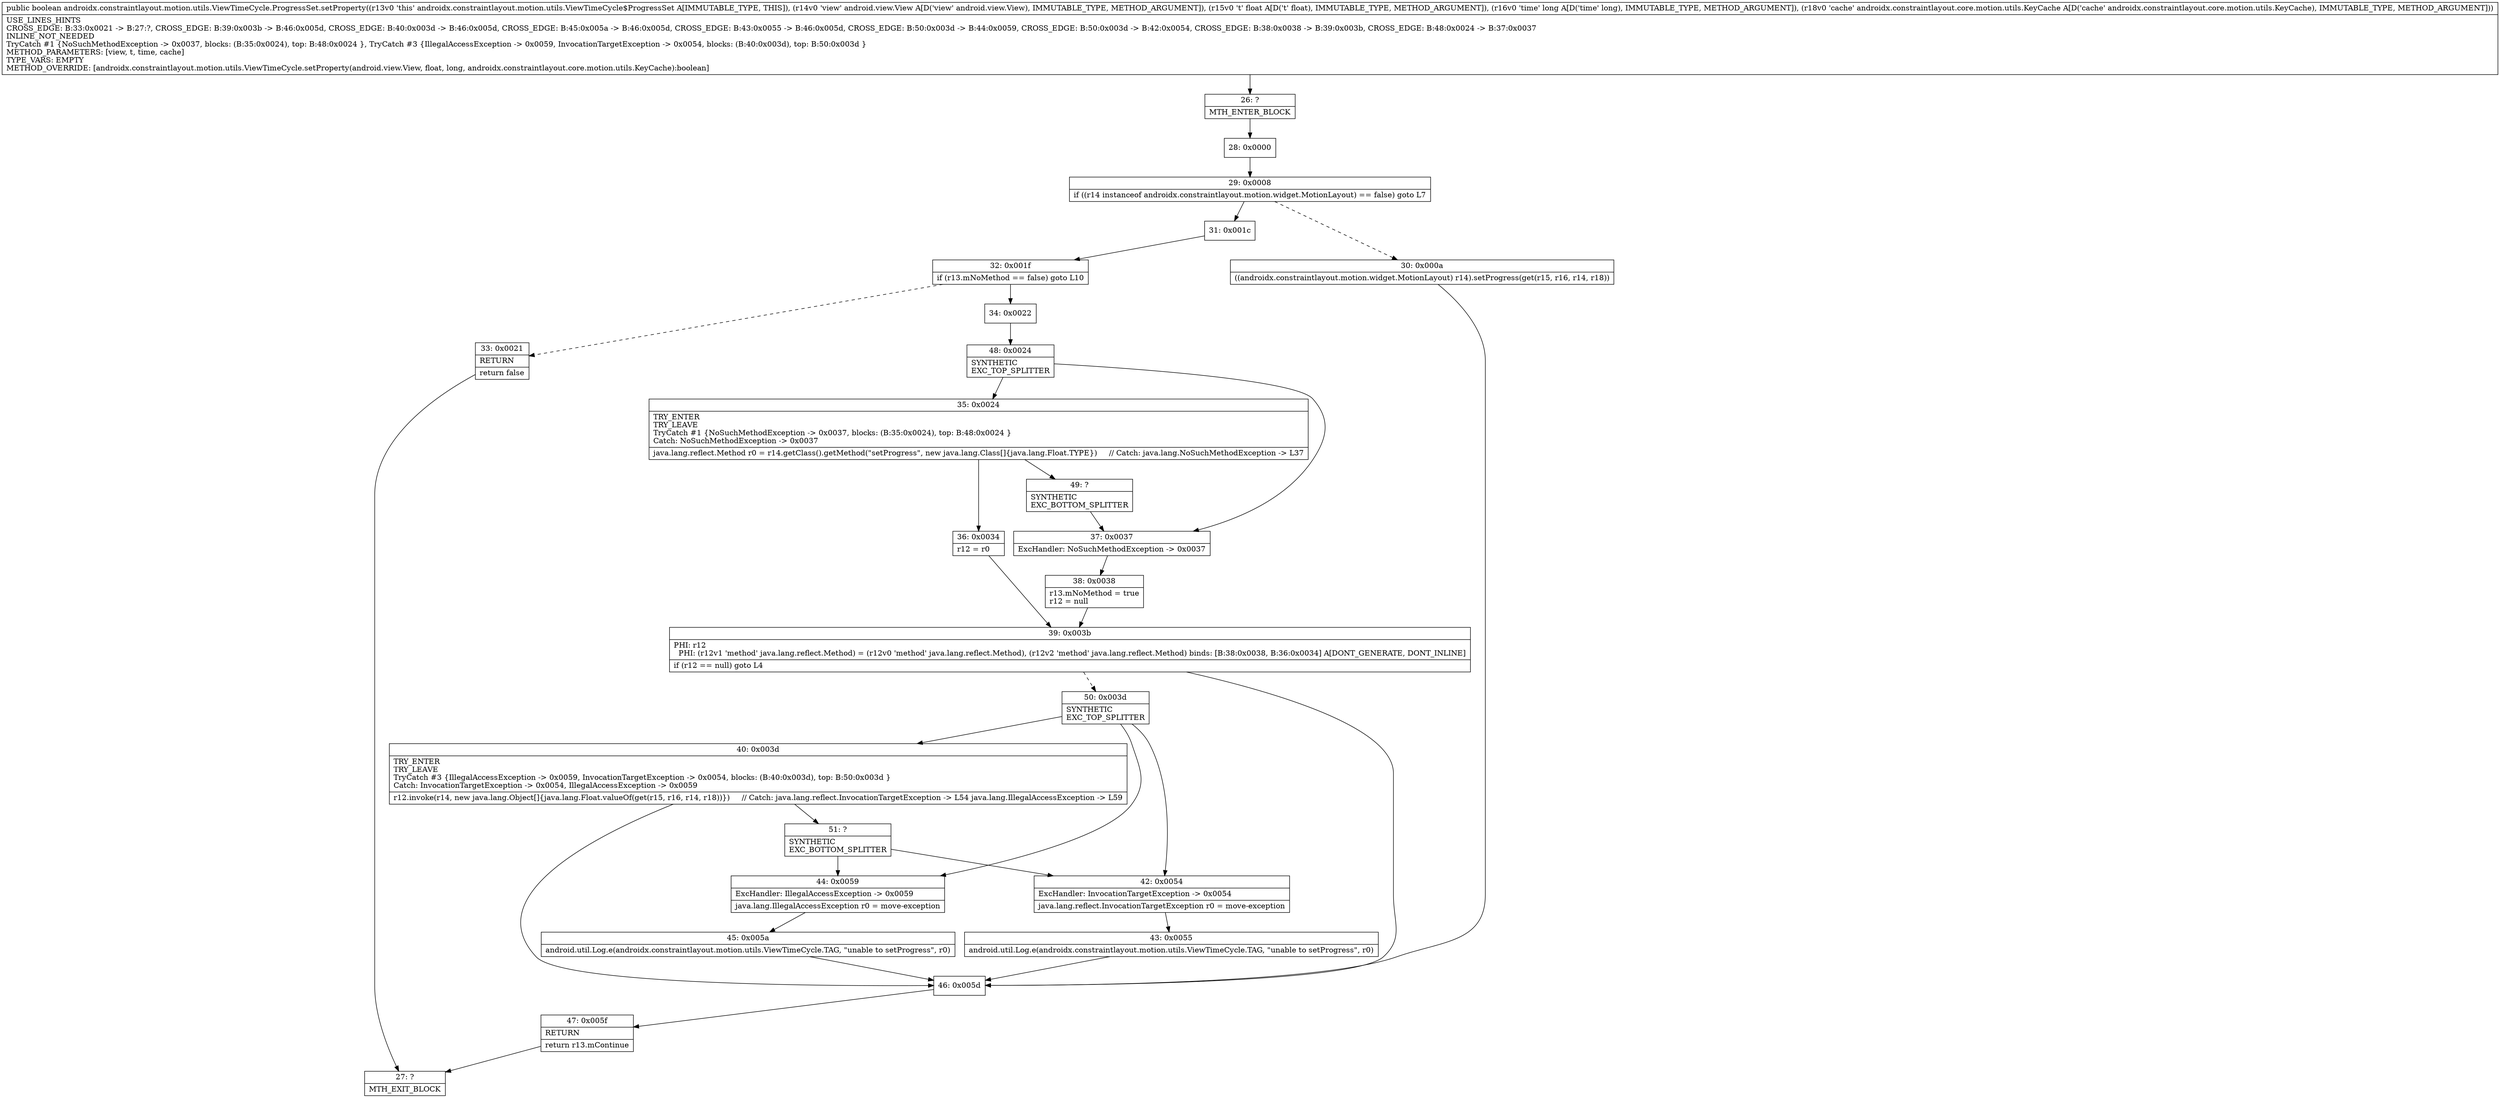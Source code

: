 digraph "CFG forandroidx.constraintlayout.motion.utils.ViewTimeCycle.ProgressSet.setProperty(Landroid\/view\/View;FJLandroidx\/constraintlayout\/core\/motion\/utils\/KeyCache;)Z" {
Node_26 [shape=record,label="{26\:\ ?|MTH_ENTER_BLOCK\l}"];
Node_28 [shape=record,label="{28\:\ 0x0000}"];
Node_29 [shape=record,label="{29\:\ 0x0008|if ((r14 instanceof androidx.constraintlayout.motion.widget.MotionLayout) == false) goto L7\l}"];
Node_30 [shape=record,label="{30\:\ 0x000a|((androidx.constraintlayout.motion.widget.MotionLayout) r14).setProgress(get(r15, r16, r14, r18))\l}"];
Node_46 [shape=record,label="{46\:\ 0x005d}"];
Node_47 [shape=record,label="{47\:\ 0x005f|RETURN\l|return r13.mContinue\l}"];
Node_27 [shape=record,label="{27\:\ ?|MTH_EXIT_BLOCK\l}"];
Node_31 [shape=record,label="{31\:\ 0x001c}"];
Node_32 [shape=record,label="{32\:\ 0x001f|if (r13.mNoMethod == false) goto L10\l}"];
Node_33 [shape=record,label="{33\:\ 0x0021|RETURN\l|return false\l}"];
Node_34 [shape=record,label="{34\:\ 0x0022}"];
Node_48 [shape=record,label="{48\:\ 0x0024|SYNTHETIC\lEXC_TOP_SPLITTER\l}"];
Node_35 [shape=record,label="{35\:\ 0x0024|TRY_ENTER\lTRY_LEAVE\lTryCatch #1 \{NoSuchMethodException \-\> 0x0037, blocks: (B:35:0x0024), top: B:48:0x0024 \}\lCatch: NoSuchMethodException \-\> 0x0037\l|java.lang.reflect.Method r0 = r14.getClass().getMethod(\"setProgress\", new java.lang.Class[]\{java.lang.Float.TYPE\})     \/\/ Catch: java.lang.NoSuchMethodException \-\> L37\l}"];
Node_36 [shape=record,label="{36\:\ 0x0034|r12 = r0\l}"];
Node_39 [shape=record,label="{39\:\ 0x003b|PHI: r12 \l  PHI: (r12v1 'method' java.lang.reflect.Method) = (r12v0 'method' java.lang.reflect.Method), (r12v2 'method' java.lang.reflect.Method) binds: [B:38:0x0038, B:36:0x0034] A[DONT_GENERATE, DONT_INLINE]\l|if (r12 == null) goto L4\l}"];
Node_50 [shape=record,label="{50\:\ 0x003d|SYNTHETIC\lEXC_TOP_SPLITTER\l}"];
Node_40 [shape=record,label="{40\:\ 0x003d|TRY_ENTER\lTRY_LEAVE\lTryCatch #3 \{IllegalAccessException \-\> 0x0059, InvocationTargetException \-\> 0x0054, blocks: (B:40:0x003d), top: B:50:0x003d \}\lCatch: InvocationTargetException \-\> 0x0054, IllegalAccessException \-\> 0x0059\l|r12.invoke(r14, new java.lang.Object[]\{java.lang.Float.valueOf(get(r15, r16, r14, r18))\})     \/\/ Catch: java.lang.reflect.InvocationTargetException \-\> L54 java.lang.IllegalAccessException \-\> L59\l}"];
Node_51 [shape=record,label="{51\:\ ?|SYNTHETIC\lEXC_BOTTOM_SPLITTER\l}"];
Node_44 [shape=record,label="{44\:\ 0x0059|ExcHandler: IllegalAccessException \-\> 0x0059\l|java.lang.IllegalAccessException r0 = move\-exception\l}"];
Node_45 [shape=record,label="{45\:\ 0x005a|android.util.Log.e(androidx.constraintlayout.motion.utils.ViewTimeCycle.TAG, \"unable to setProgress\", r0)\l}"];
Node_42 [shape=record,label="{42\:\ 0x0054|ExcHandler: InvocationTargetException \-\> 0x0054\l|java.lang.reflect.InvocationTargetException r0 = move\-exception\l}"];
Node_43 [shape=record,label="{43\:\ 0x0055|android.util.Log.e(androidx.constraintlayout.motion.utils.ViewTimeCycle.TAG, \"unable to setProgress\", r0)\l}"];
Node_49 [shape=record,label="{49\:\ ?|SYNTHETIC\lEXC_BOTTOM_SPLITTER\l}"];
Node_37 [shape=record,label="{37\:\ 0x0037|ExcHandler: NoSuchMethodException \-\> 0x0037\l}"];
Node_38 [shape=record,label="{38\:\ 0x0038|r13.mNoMethod = true\lr12 = null\l}"];
MethodNode[shape=record,label="{public boolean androidx.constraintlayout.motion.utils.ViewTimeCycle.ProgressSet.setProperty((r13v0 'this' androidx.constraintlayout.motion.utils.ViewTimeCycle$ProgressSet A[IMMUTABLE_TYPE, THIS]), (r14v0 'view' android.view.View A[D('view' android.view.View), IMMUTABLE_TYPE, METHOD_ARGUMENT]), (r15v0 't' float A[D('t' float), IMMUTABLE_TYPE, METHOD_ARGUMENT]), (r16v0 'time' long A[D('time' long), IMMUTABLE_TYPE, METHOD_ARGUMENT]), (r18v0 'cache' androidx.constraintlayout.core.motion.utils.KeyCache A[D('cache' androidx.constraintlayout.core.motion.utils.KeyCache), IMMUTABLE_TYPE, METHOD_ARGUMENT]))  | USE_LINES_HINTS\lCROSS_EDGE: B:33:0x0021 \-\> B:27:?, CROSS_EDGE: B:39:0x003b \-\> B:46:0x005d, CROSS_EDGE: B:40:0x003d \-\> B:46:0x005d, CROSS_EDGE: B:45:0x005a \-\> B:46:0x005d, CROSS_EDGE: B:43:0x0055 \-\> B:46:0x005d, CROSS_EDGE: B:50:0x003d \-\> B:44:0x0059, CROSS_EDGE: B:50:0x003d \-\> B:42:0x0054, CROSS_EDGE: B:38:0x0038 \-\> B:39:0x003b, CROSS_EDGE: B:48:0x0024 \-\> B:37:0x0037\lINLINE_NOT_NEEDED\lTryCatch #1 \{NoSuchMethodException \-\> 0x0037, blocks: (B:35:0x0024), top: B:48:0x0024 \}, TryCatch #3 \{IllegalAccessException \-\> 0x0059, InvocationTargetException \-\> 0x0054, blocks: (B:40:0x003d), top: B:50:0x003d \}\lMETHOD_PARAMETERS: [view, t, time, cache]\lTYPE_VARS: EMPTY\lMETHOD_OVERRIDE: [androidx.constraintlayout.motion.utils.ViewTimeCycle.setProperty(android.view.View, float, long, androidx.constraintlayout.core.motion.utils.KeyCache):boolean]\l}"];
MethodNode -> Node_26;Node_26 -> Node_28;
Node_28 -> Node_29;
Node_29 -> Node_30[style=dashed];
Node_29 -> Node_31;
Node_30 -> Node_46;
Node_46 -> Node_47;
Node_47 -> Node_27;
Node_31 -> Node_32;
Node_32 -> Node_33[style=dashed];
Node_32 -> Node_34;
Node_33 -> Node_27;
Node_34 -> Node_48;
Node_48 -> Node_35;
Node_48 -> Node_37;
Node_35 -> Node_36;
Node_35 -> Node_49;
Node_36 -> Node_39;
Node_39 -> Node_46;
Node_39 -> Node_50[style=dashed];
Node_50 -> Node_40;
Node_50 -> Node_44;
Node_50 -> Node_42;
Node_40 -> Node_46;
Node_40 -> Node_51;
Node_51 -> Node_44;
Node_51 -> Node_42;
Node_44 -> Node_45;
Node_45 -> Node_46;
Node_42 -> Node_43;
Node_43 -> Node_46;
Node_49 -> Node_37;
Node_37 -> Node_38;
Node_38 -> Node_39;
}

